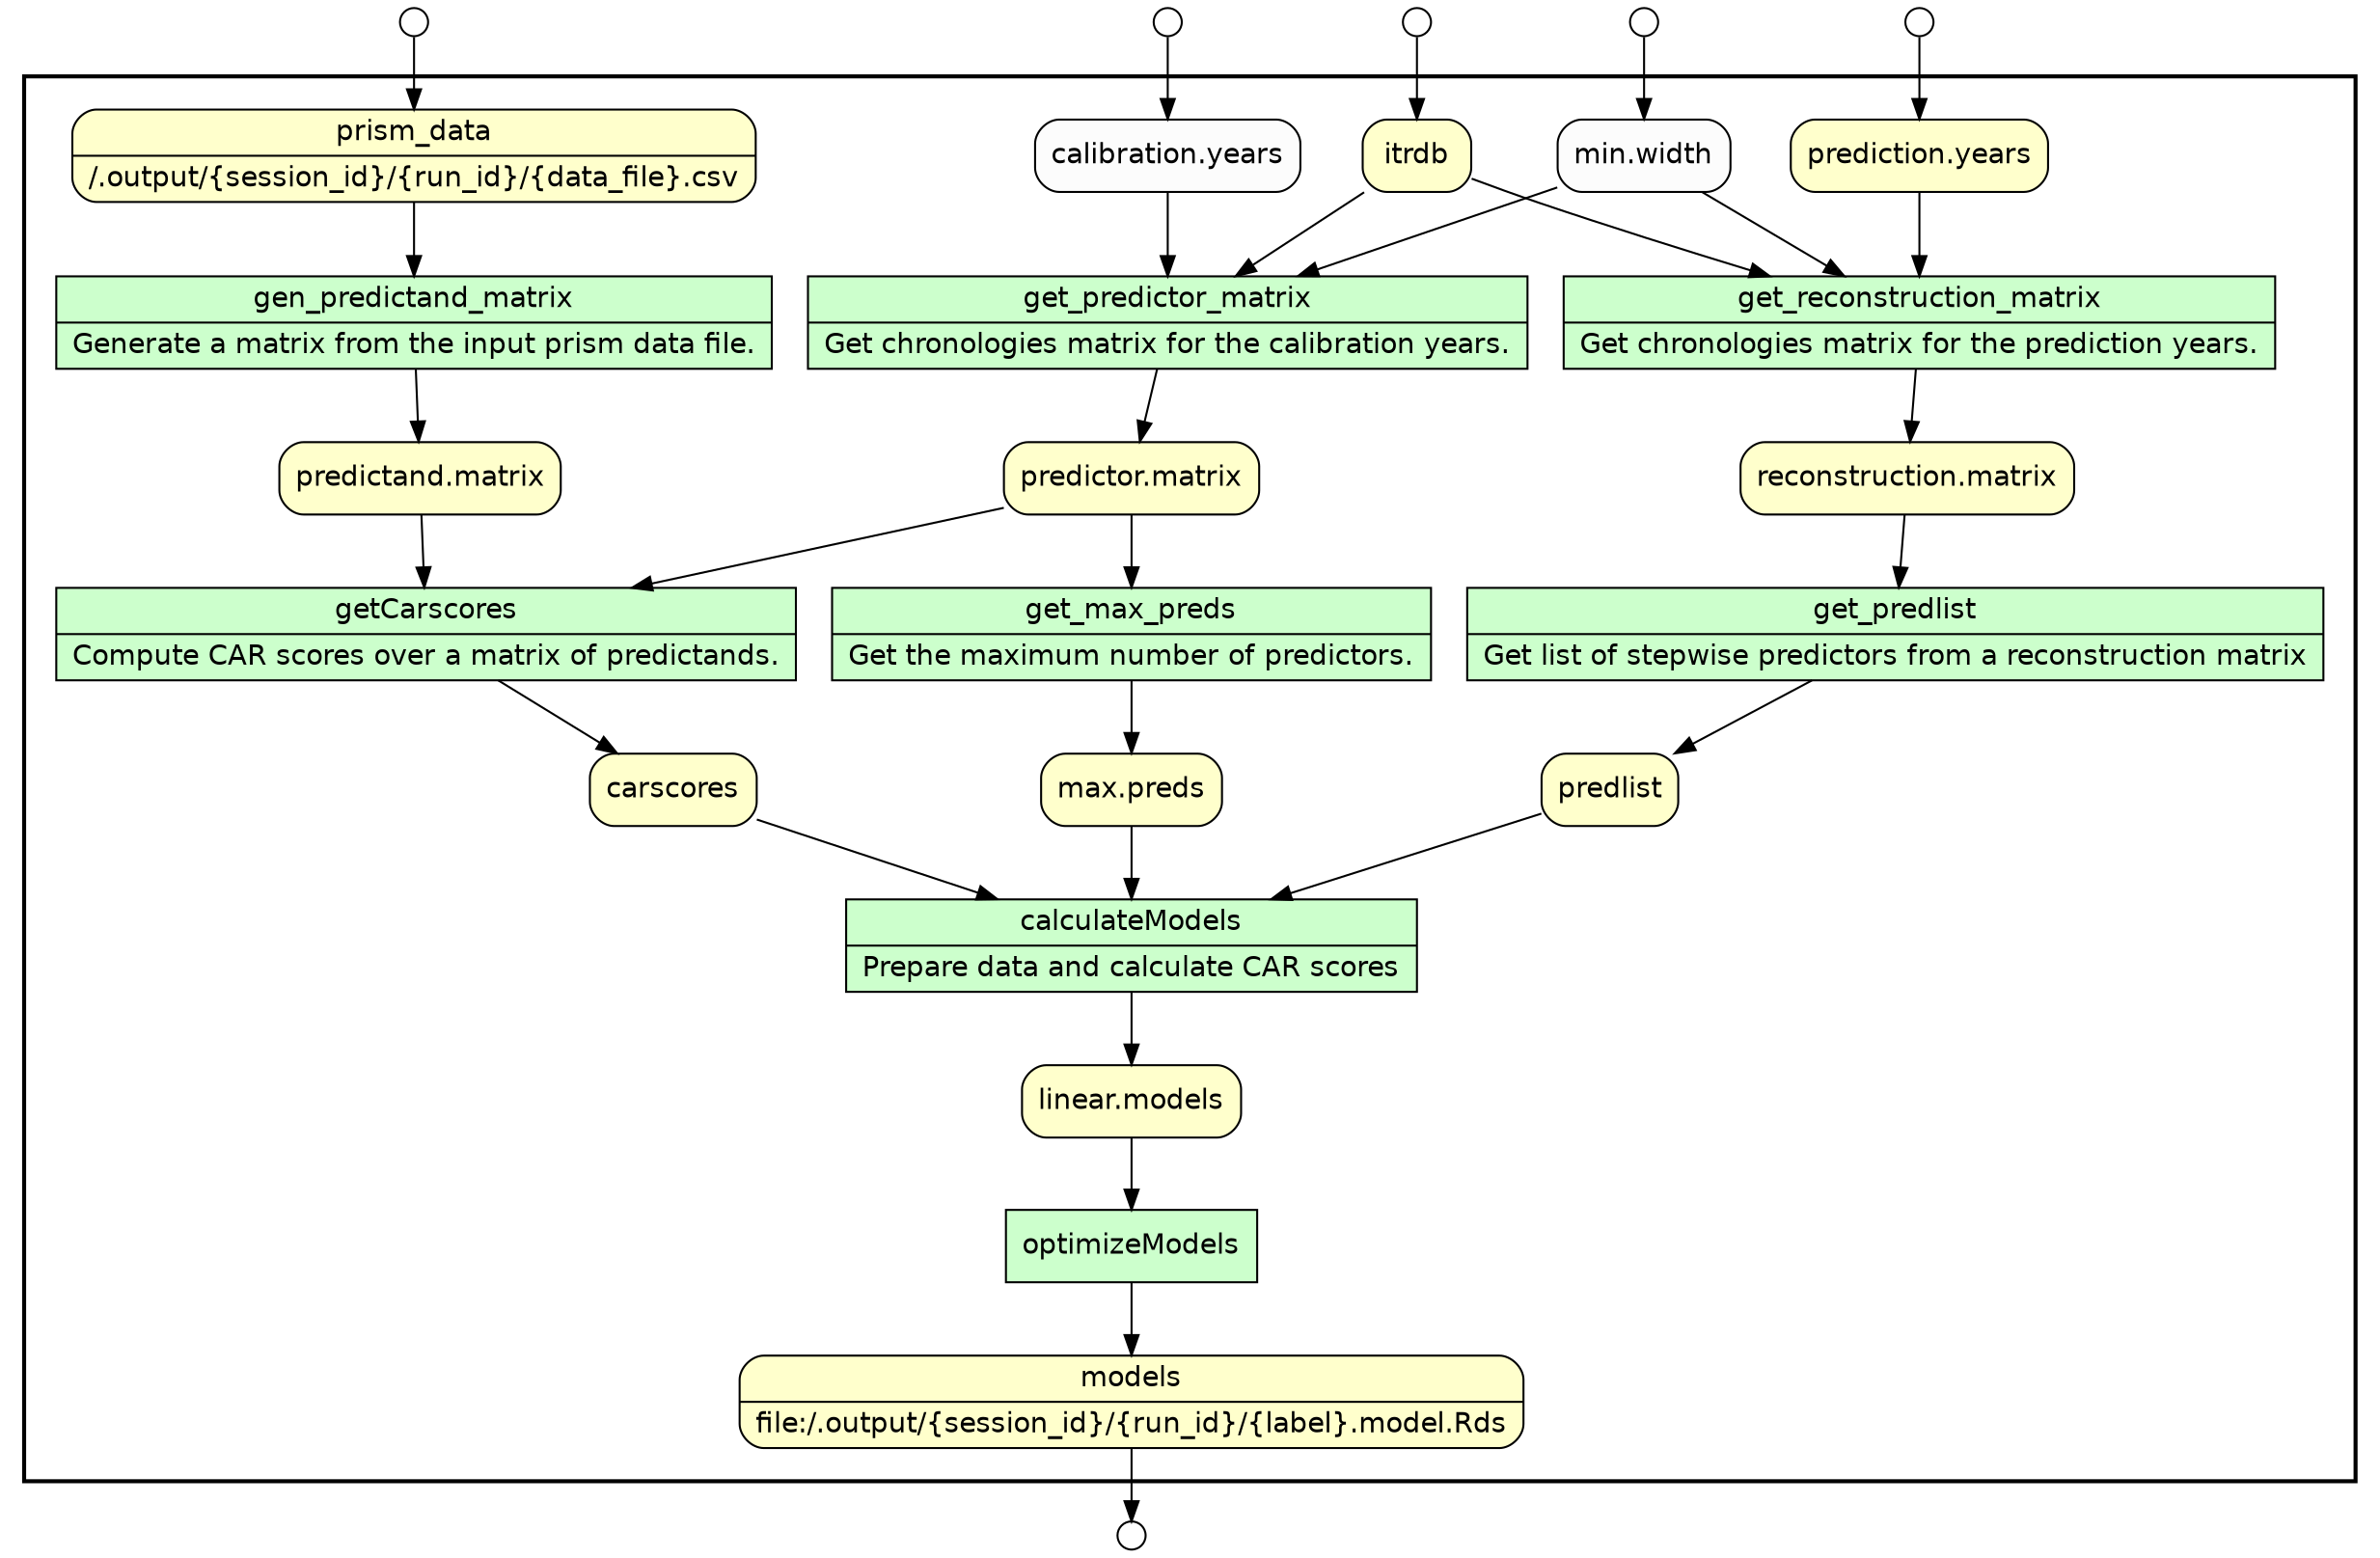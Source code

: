 digraph Workflow {
rankdir=TB
fontname=Helvetica; fontsize=18; labelloc=t
label=""
subgraph cluster_workflow_box_outer { label=""; color=black; penwidth=2
subgraph cluster_workflow_box_inner { label=""; penwidth=0
node[shape=box style=filled fillcolor="#CCFFCC" peripheries=1 fontname=Helvetica]
get_predictor_matrix [shape=record rankdir=LR label="{<f0> get_predictor_matrix |<f1> Get chronologies matrix for the calibration years.}"];
get_max_preds [shape=record rankdir=LR label="{<f0> get_max_preds |<f1> Get the maximum number of predictors.}"];
get_reconstruction_matrix [shape=record rankdir=LR label="{<f0> get_reconstruction_matrix |<f1> Get chronologies matrix for the prediction years.}"];
gen_predictand_matrix [shape=record rankdir=LR label="{<f0> gen_predictand_matrix |<f1> Generate a matrix from the input prism data file.}"];
get_predlist [shape=record rankdir=LR label="{<f0> get_predlist |<f1> Get list of stepwise predictors from a reconstruction matrix}"];
getCarscores [shape=record rankdir=LR label="{<f0> getCarscores |<f1> Compute CAR scores over a matrix of predictands.}"];
calculateModels [shape=record rankdir=LR label="{<f0> calculateModels |<f1> Prepare data and calculate CAR scores}"];
optimizeModels
node[shape=box style="rounded,filled" fillcolor="#FFFFCC" peripheries=1 fontname=Helvetica]
models [shape=record rankdir=LR label="{<f0> models |<f1> file\:/.output/\{session_id\}/\{run_id\}/\{label\}.model.Rds}"];
itrdb
"predictor.matrix"
"prediction.years"
prism_data [shape=record rankdir=LR label="{<f0> prism_data |<f1> /.output/\{session_id\}/\{run_id\}/\{data_file\}.csv}"];
"reconstruction.matrix"
"predictand.matrix"
predlist
carscores
"max.preds"
"linear.models"
node[shape=box style="rounded,filled" fillcolor="#FCFCFC" peripheries=1 fontname=Helvetica]
"calibration.years"
"min.width"
get_predictor_matrix -> "predictor.matrix"
itrdb -> get_predictor_matrix
"calibration.years" -> get_predictor_matrix
"min.width" -> get_predictor_matrix
get_max_preds -> "max.preds"
"predictor.matrix" -> get_max_preds
get_reconstruction_matrix -> "reconstruction.matrix"
itrdb -> get_reconstruction_matrix
"prediction.years" -> get_reconstruction_matrix
"min.width" -> get_reconstruction_matrix
gen_predictand_matrix -> "predictand.matrix"
prism_data -> gen_predictand_matrix
get_predlist -> predlist
"reconstruction.matrix" -> get_predlist
getCarscores -> carscores
"predictand.matrix" -> getCarscores
"predictor.matrix" -> getCarscores
calculateModels -> "linear.models"
predlist -> calculateModels
carscores -> calculateModels
"max.preds" -> calculateModels
optimizeModels -> models
"linear.models" -> optimizeModels
}}
node[shape=circle style="rounded,filled" fillcolor="#FFFFFF" peripheries=1 fontname=Helvetica width=0.2]
prism_data_input_port [label=""]
"calibration.years_input_port" [label=""]
"prediction.years_input_port" [label=""]
itrdb_input_port [label=""]
"min.width_input_port" [label=""]
node[shape=circle style="rounded,filled" fillcolor="#FFFFFF" peripheries=1 fontname=Helvetica width=0.2]
models_output_port [label=""]
prism_data_input_port -> prism_data
"calibration.years_input_port" -> "calibration.years"
"prediction.years_input_port" -> "prediction.years"
itrdb_input_port -> itrdb
"min.width_input_port" -> "min.width"
models -> models_output_port
}
